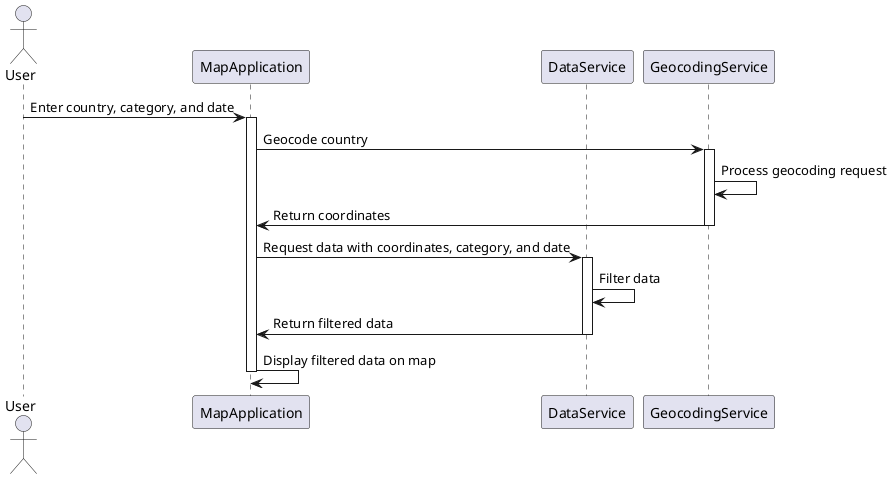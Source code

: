 @startuml
    Actor User
    participant MapApplication
    participant DataService
    participant GeocodingService

    User->MapApplication: Enter country, category, and date
    activate MapApplication
        MapApplication->GeocodingService: Geocode country
        activate GeocodingService
            GeocodingService->GeocodingService: Process geocoding request
            GeocodingService->MapApplication: Return coordinates
        deactivate GeocodingService
        MapApplication->DataService: Request data with coordinates, category, and date
        activate DataService
            DataService->DataService: Filter data
            DataService->MapApplication: Return filtered data
        deactivate DataService
        MapApplication->MapApplication: Display filtered data on map
    deactivate MapApplication
@enduml